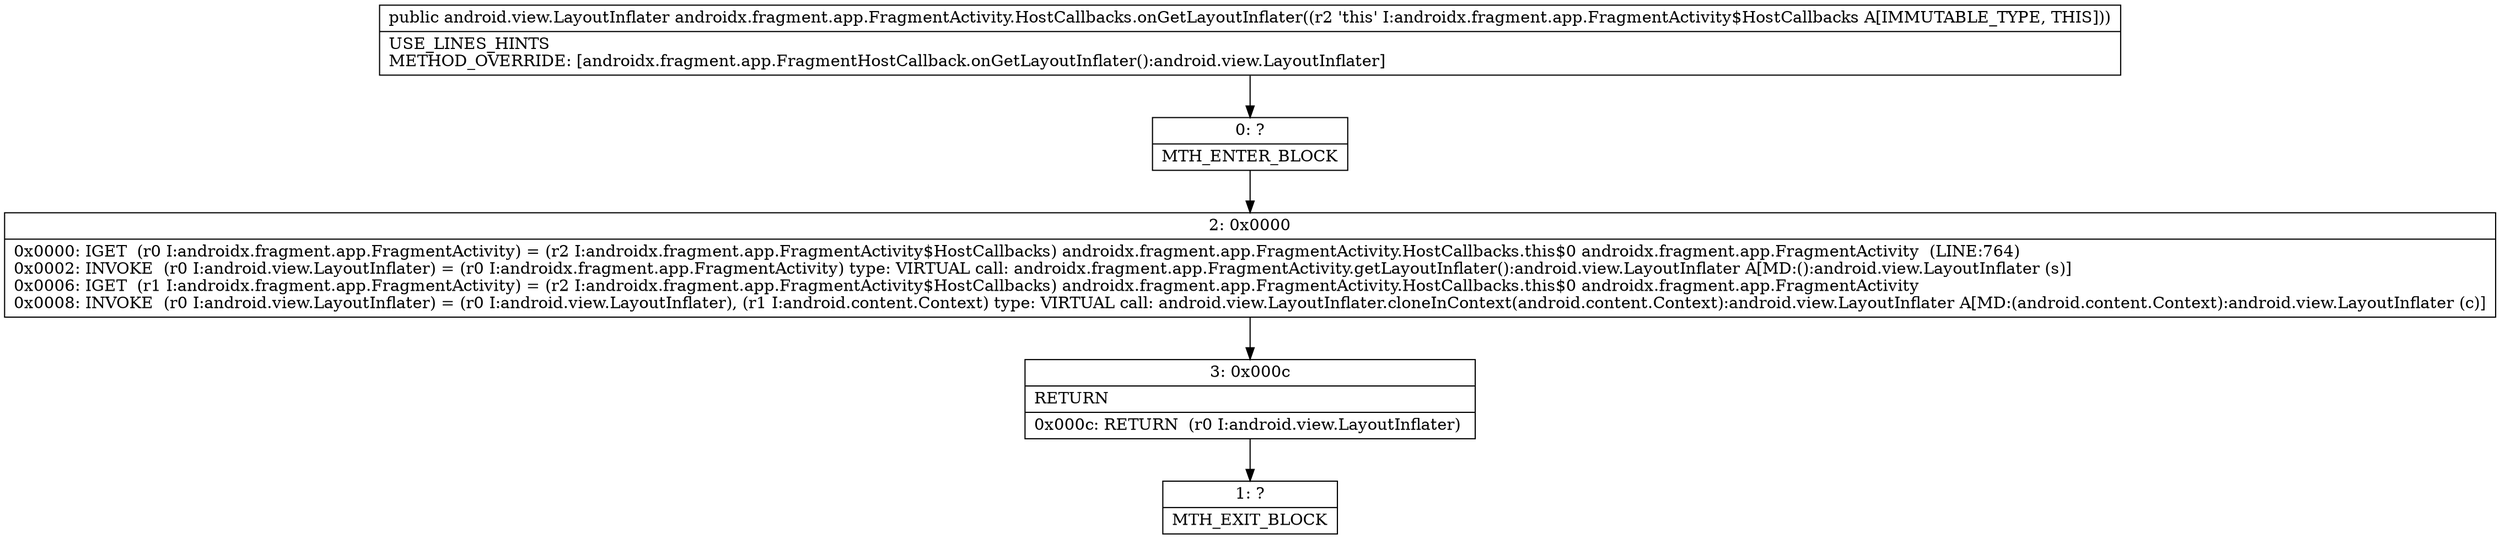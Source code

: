 digraph "CFG forandroidx.fragment.app.FragmentActivity.HostCallbacks.onGetLayoutInflater()Landroid\/view\/LayoutInflater;" {
Node_0 [shape=record,label="{0\:\ ?|MTH_ENTER_BLOCK\l}"];
Node_2 [shape=record,label="{2\:\ 0x0000|0x0000: IGET  (r0 I:androidx.fragment.app.FragmentActivity) = (r2 I:androidx.fragment.app.FragmentActivity$HostCallbacks) androidx.fragment.app.FragmentActivity.HostCallbacks.this$0 androidx.fragment.app.FragmentActivity  (LINE:764)\l0x0002: INVOKE  (r0 I:android.view.LayoutInflater) = (r0 I:androidx.fragment.app.FragmentActivity) type: VIRTUAL call: androidx.fragment.app.FragmentActivity.getLayoutInflater():android.view.LayoutInflater A[MD:():android.view.LayoutInflater (s)]\l0x0006: IGET  (r1 I:androidx.fragment.app.FragmentActivity) = (r2 I:androidx.fragment.app.FragmentActivity$HostCallbacks) androidx.fragment.app.FragmentActivity.HostCallbacks.this$0 androidx.fragment.app.FragmentActivity \l0x0008: INVOKE  (r0 I:android.view.LayoutInflater) = (r0 I:android.view.LayoutInflater), (r1 I:android.content.Context) type: VIRTUAL call: android.view.LayoutInflater.cloneInContext(android.content.Context):android.view.LayoutInflater A[MD:(android.content.Context):android.view.LayoutInflater (c)]\l}"];
Node_3 [shape=record,label="{3\:\ 0x000c|RETURN\l|0x000c: RETURN  (r0 I:android.view.LayoutInflater) \l}"];
Node_1 [shape=record,label="{1\:\ ?|MTH_EXIT_BLOCK\l}"];
MethodNode[shape=record,label="{public android.view.LayoutInflater androidx.fragment.app.FragmentActivity.HostCallbacks.onGetLayoutInflater((r2 'this' I:androidx.fragment.app.FragmentActivity$HostCallbacks A[IMMUTABLE_TYPE, THIS]))  | USE_LINES_HINTS\lMETHOD_OVERRIDE: [androidx.fragment.app.FragmentHostCallback.onGetLayoutInflater():android.view.LayoutInflater]\l}"];
MethodNode -> Node_0;Node_0 -> Node_2;
Node_2 -> Node_3;
Node_3 -> Node_1;
}

